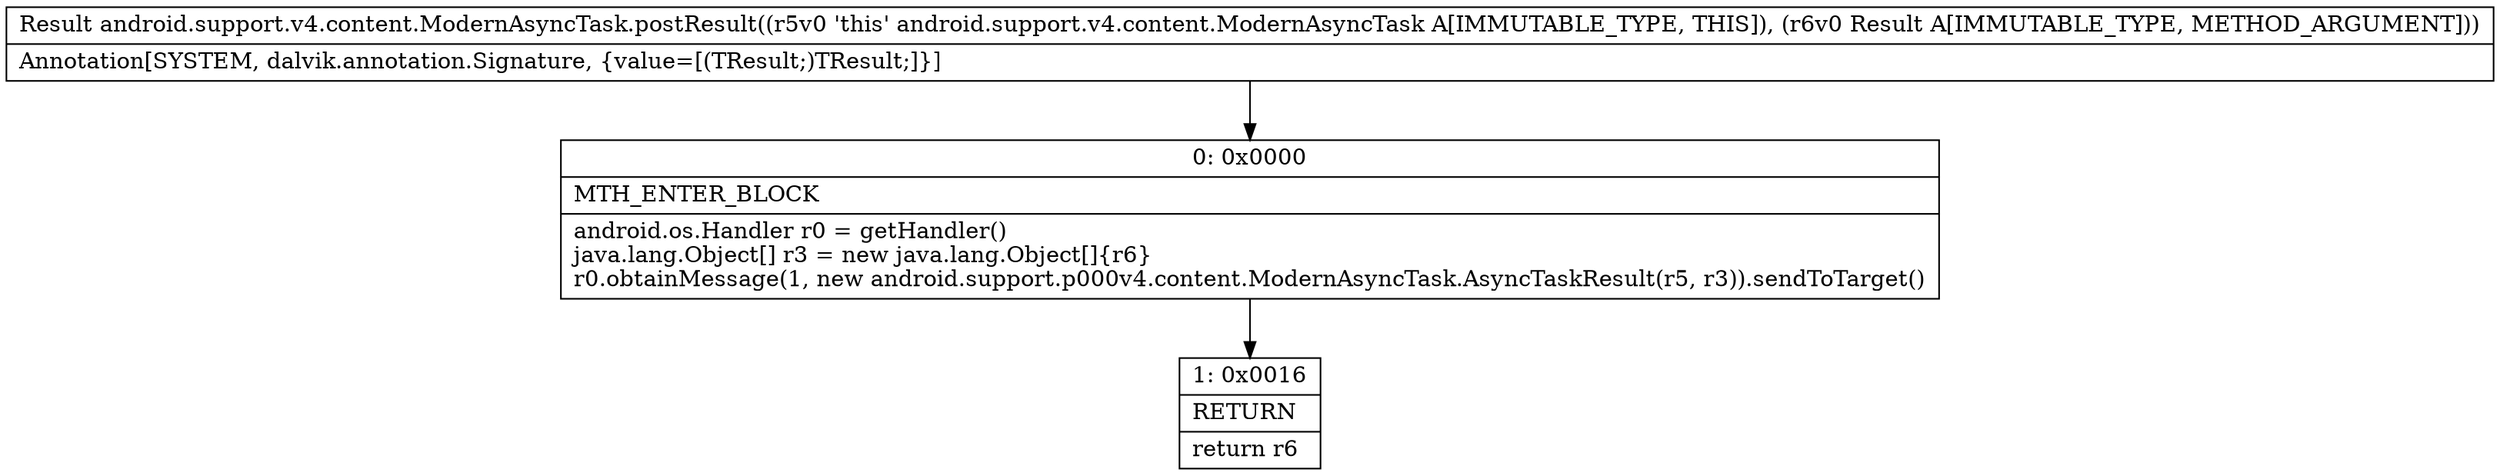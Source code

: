 digraph "CFG forandroid.support.v4.content.ModernAsyncTask.postResult(Ljava\/lang\/Object;)Ljava\/lang\/Object;" {
Node_0 [shape=record,label="{0\:\ 0x0000|MTH_ENTER_BLOCK\l|android.os.Handler r0 = getHandler()\ljava.lang.Object[] r3 = new java.lang.Object[]\{r6\}\lr0.obtainMessage(1, new android.support.p000v4.content.ModernAsyncTask.AsyncTaskResult(r5, r3)).sendToTarget()\l}"];
Node_1 [shape=record,label="{1\:\ 0x0016|RETURN\l|return r6\l}"];
MethodNode[shape=record,label="{Result android.support.v4.content.ModernAsyncTask.postResult((r5v0 'this' android.support.v4.content.ModernAsyncTask A[IMMUTABLE_TYPE, THIS]), (r6v0 Result A[IMMUTABLE_TYPE, METHOD_ARGUMENT]))  | Annotation[SYSTEM, dalvik.annotation.Signature, \{value=[(TResult;)TResult;]\}]\l}"];
MethodNode -> Node_0;
Node_0 -> Node_1;
}

